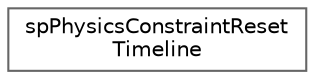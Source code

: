 digraph "类继承关系图"
{
 // LATEX_PDF_SIZE
  bgcolor="transparent";
  edge [fontname=Helvetica,fontsize=10,labelfontname=Helvetica,labelfontsize=10];
  node [fontname=Helvetica,fontsize=10,shape=box,height=0.2,width=0.4];
  rankdir="LR";
  Node0 [id="Node000000",label="spPhysicsConstraintReset\lTimeline",height=0.2,width=0.4,color="grey40", fillcolor="white", style="filled",URL="$structsp_physics_constraint_reset_timeline.html",tooltip=" "];
}
